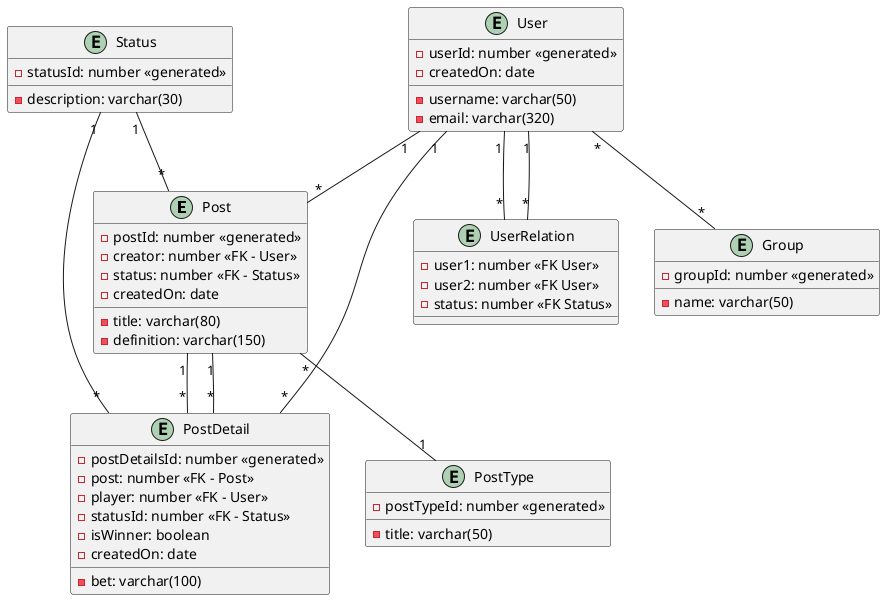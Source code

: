 @startuml
  
  entity Post {
  - postId: number <<generated>>
  - creator: number <<FK - User>>
  - status: number <<FK - Status>>
  - title: varchar(80)
  - definition: varchar(150)
  - createdOn: date
  }
  
  entity PostType {
  - postTypeId: number <<generated>>
  - title: varchar(50)  
  }
  
  entity PostDetail {
  - postDetailsId: number <<generated>>
  - post: number <<FK - Post>>
  - player: number <<FK - User>>
  - statusId: number <<FK - Status>>
  - bet: varchar(100)
  - isWinner: boolean
  - createdOn: date
  }

  entity User {
  - userId: number <<generated>>
  - username: varchar(50)
  - email: varchar(320)
  - createdOn: date
  }
  
  entity Group {
  - groupId: number <<generated>>
  - name: varchar(50)
  }
  
  entity UserRelation {
    - user1: number <<FK User>>
    - user2: number <<FK User>>
    - status: number <<FK Status>>
  }
  
  entity Status {
  - statusId: number <<generated>>
  - description: varchar(30)
  }
  
  Post "1"--"*" PostDetail
  Post "1"--"*" PostDetail
  Post "*"--"1" PostType
  User "1"--"*" Post
  User "1"--"*" PostDetail
  Status "1"--"*" Post
  Status "1"--"*" PostDetail
  User "1"--"*" UserRelation
  User "1"--"*" UserRelation
  User "*"--"*" Group
  
  

  
  @enduml